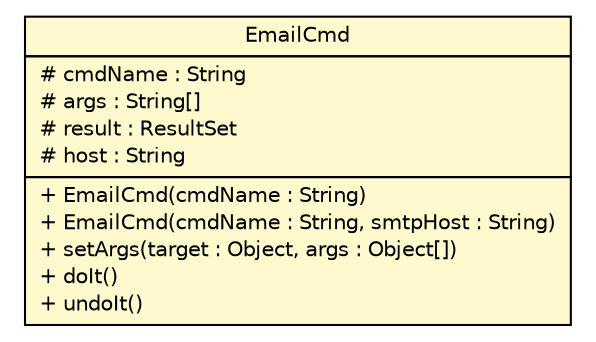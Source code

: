 #!/usr/local/bin/dot
#
# Class diagram 
# Generated by UMLGraph version R5_6 (http://www.umlgraph.org/)
#

digraph G {
	edge [fontname="Helvetica",fontsize=10,labelfontname="Helvetica",labelfontsize=10];
	node [fontname="Helvetica",fontsize=10,shape=plaintext];
	nodesep=0.25;
	ranksep=0.5;
	// sorcer.util.EmailCmd
	c128720 [label=<<table title="sorcer.util.EmailCmd" border="0" cellborder="1" cellspacing="0" cellpadding="2" port="p" bgcolor="lemonChiffon" href="./EmailCmd.html">
		<tr><td><table border="0" cellspacing="0" cellpadding="1">
<tr><td align="center" balign="center"> EmailCmd </td></tr>
		</table></td></tr>
		<tr><td><table border="0" cellspacing="0" cellpadding="1">
<tr><td align="left" balign="left"> # cmdName : String </td></tr>
<tr><td align="left" balign="left"> # args : String[] </td></tr>
<tr><td align="left" balign="left"> # result : ResultSet </td></tr>
<tr><td align="left" balign="left"> # host : String </td></tr>
		</table></td></tr>
		<tr><td><table border="0" cellspacing="0" cellpadding="1">
<tr><td align="left" balign="left"> + EmailCmd(cmdName : String) </td></tr>
<tr><td align="left" balign="left"> + EmailCmd(cmdName : String, smtpHost : String) </td></tr>
<tr><td align="left" balign="left"> + setArgs(target : Object, args : Object[]) </td></tr>
<tr><td align="left" balign="left"> + doIt() </td></tr>
<tr><td align="left" balign="left"> + undoIt() </td></tr>
		</table></td></tr>
		</table>>, URL="./EmailCmd.html", fontname="Helvetica", fontcolor="black", fontsize=10.0];
}

